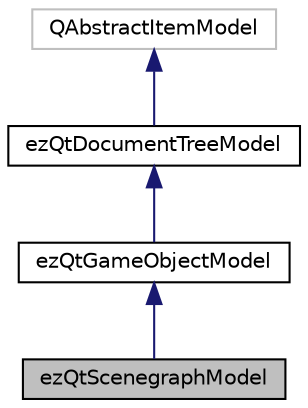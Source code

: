 digraph "ezQtScenegraphModel"
{
 // LATEX_PDF_SIZE
  edge [fontname="Helvetica",fontsize="10",labelfontname="Helvetica",labelfontsize="10"];
  node [fontname="Helvetica",fontsize="10",shape=record];
  Node1 [label="ezQtScenegraphModel",height=0.2,width=0.4,color="black", fillcolor="grey75", style="filled", fontcolor="black",tooltip=" "];
  Node2 -> Node1 [dir="back",color="midnightblue",fontsize="10",style="solid",fontname="Helvetica"];
  Node2 [label="ezQtGameObjectModel",height=0.2,width=0.4,color="black", fillcolor="white", style="filled",URL="$d7/d72/classez_qt_game_object_model.htm",tooltip=" "];
  Node3 -> Node2 [dir="back",color="midnightblue",fontsize="10",style="solid",fontname="Helvetica"];
  Node3 [label="ezQtDocumentTreeModel",height=0.2,width=0.4,color="black", fillcolor="white", style="filled",URL="$d8/dba/classez_qt_document_tree_model.htm",tooltip="Model that maps a document to a qt tree model."];
  Node4 -> Node3 [dir="back",color="midnightblue",fontsize="10",style="solid",fontname="Helvetica"];
  Node4 [label="QAbstractItemModel",height=0.2,width=0.4,color="grey75", fillcolor="white", style="filled",tooltip=" "];
}
